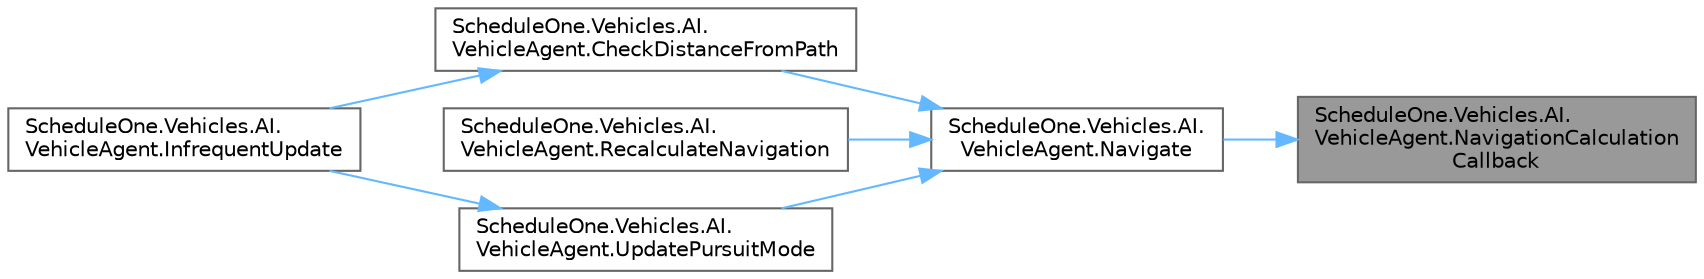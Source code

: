 digraph "ScheduleOne.Vehicles.AI.VehicleAgent.NavigationCalculationCallback"
{
 // LATEX_PDF_SIZE
  bgcolor="transparent";
  edge [fontname=Helvetica,fontsize=10,labelfontname=Helvetica,labelfontsize=10];
  node [fontname=Helvetica,fontsize=10,shape=box,height=0.2,width=0.4];
  rankdir="RL";
  Node1 [id="Node000001",label="ScheduleOne.Vehicles.AI.\lVehicleAgent.NavigationCalculation\lCallback",height=0.2,width=0.4,color="gray40", fillcolor="grey60", style="filled", fontcolor="black",tooltip=" "];
  Node1 -> Node2 [id="edge1_Node000001_Node000002",dir="back",color="steelblue1",style="solid",tooltip=" "];
  Node2 [id="Node000002",label="ScheduleOne.Vehicles.AI.\lVehicleAgent.Navigate",height=0.2,width=0.4,color="grey40", fillcolor="white", style="filled",URL="$class_schedule_one_1_1_vehicles_1_1_a_i_1_1_vehicle_agent.html#ac4b37e5b8621945fbd0348aeebd7cf76",tooltip=" "];
  Node2 -> Node3 [id="edge2_Node000002_Node000003",dir="back",color="steelblue1",style="solid",tooltip=" "];
  Node3 [id="Node000003",label="ScheduleOne.Vehicles.AI.\lVehicleAgent.CheckDistanceFromPath",height=0.2,width=0.4,color="grey40", fillcolor="white", style="filled",URL="$class_schedule_one_1_1_vehicles_1_1_a_i_1_1_vehicle_agent.html#a6b994eafe0d0044287c828f386ec630c",tooltip=" "];
  Node3 -> Node4 [id="edge3_Node000003_Node000004",dir="back",color="steelblue1",style="solid",tooltip=" "];
  Node4 [id="Node000004",label="ScheduleOne.Vehicles.AI.\lVehicleAgent.InfrequentUpdate",height=0.2,width=0.4,color="grey40", fillcolor="white", style="filled",URL="$class_schedule_one_1_1_vehicles_1_1_a_i_1_1_vehicle_agent.html#aa07860a8a816c34aa05234084bd93d27",tooltip=" "];
  Node2 -> Node5 [id="edge4_Node000002_Node000005",dir="back",color="steelblue1",style="solid",tooltip=" "];
  Node5 [id="Node000005",label="ScheduleOne.Vehicles.AI.\lVehicleAgent.RecalculateNavigation",height=0.2,width=0.4,color="grey40", fillcolor="white", style="filled",URL="$class_schedule_one_1_1_vehicles_1_1_a_i_1_1_vehicle_agent.html#a4aebdba64d787d634428af2222102b7c",tooltip=" "];
  Node2 -> Node6 [id="edge5_Node000002_Node000006",dir="back",color="steelblue1",style="solid",tooltip=" "];
  Node6 [id="Node000006",label="ScheduleOne.Vehicles.AI.\lVehicleAgent.UpdatePursuitMode",height=0.2,width=0.4,color="grey40", fillcolor="white", style="filled",URL="$class_schedule_one_1_1_vehicles_1_1_a_i_1_1_vehicle_agent.html#abf68b5f60a3d853b3e2d9177b0e74e88",tooltip=" "];
  Node6 -> Node4 [id="edge6_Node000006_Node000004",dir="back",color="steelblue1",style="solid",tooltip=" "];
}
